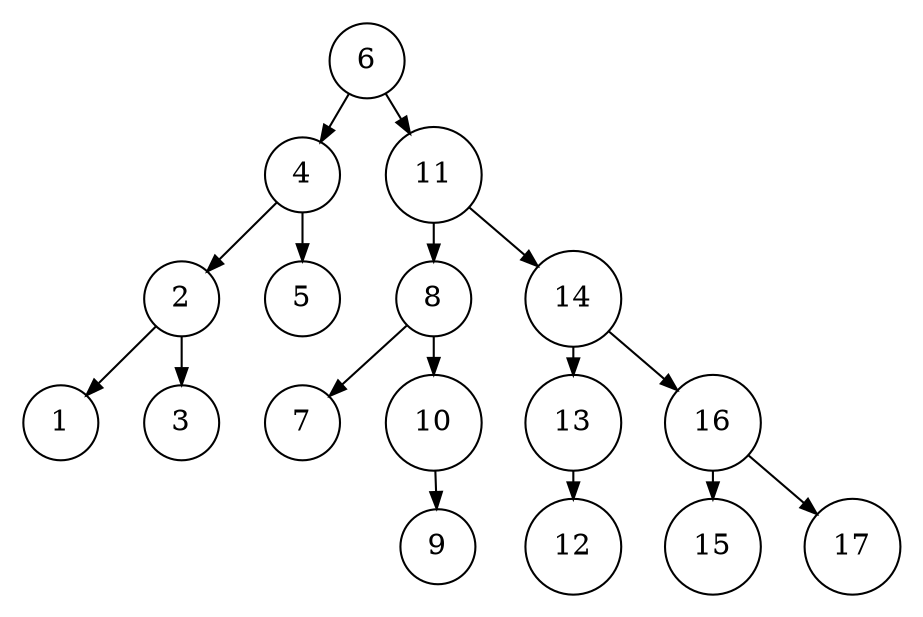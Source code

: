 digraph G {
    nodesep=0.3;
    ranksep=0.2;
    margin=0.1;
    node [shape=circle];
    edge [arrowsize=0.8];
    6 -> 4;
    6 -> 11;
    4 -> 2;
    4 -> 5;
    2 -> 1;
    2 -> 3;
    11 -> 8;
    11 -> 14;
    8 -> 7;
    8 -> 10;
    10 -> 30[style=invis];
    10 -> 9;
    30[style=invis];
    14 -> 13;
    14 -> 16;
    13 -> 12;
    16 -> 15;
    16 -> 17;
}
